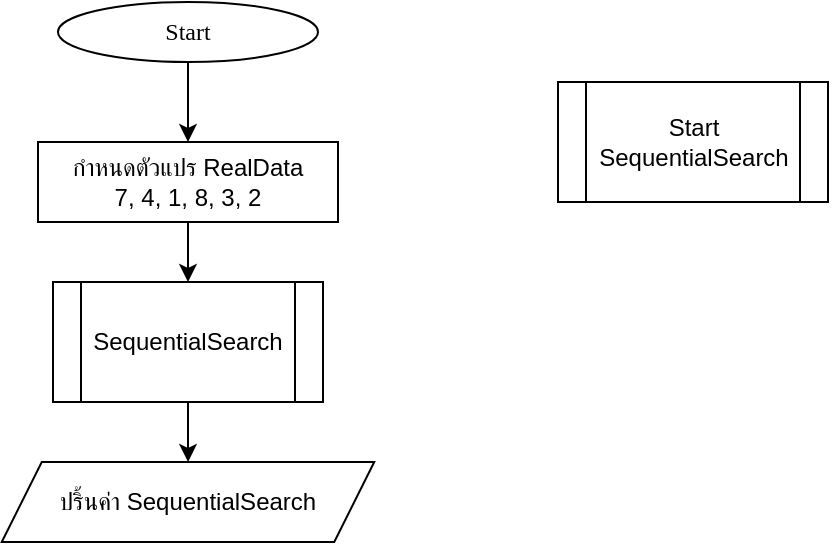 <mxfile version="25.0.3">
  <diagram name="Page-1" id="seX-xeZQWfRZG2hzAD2O">
    <mxGraphModel dx="1445" dy="1423" grid="1" gridSize="10" guides="1" tooltips="1" connect="1" arrows="1" fold="1" page="1" pageScale="1" pageWidth="850" pageHeight="1100" math="0" shadow="0">
      <root>
        <mxCell id="0" />
        <mxCell id="1" parent="0" />
        <mxCell id="qHf3B6MGzQlvMGt3Hq3a-3" value="" style="edgeStyle=orthogonalEdgeStyle;rounded=0;orthogonalLoop=1;jettySize=auto;html=1;" edge="1" parent="1" source="qHf3B6MGzQlvMGt3Hq3a-1">
          <mxGeometry relative="1" as="geometry">
            <mxPoint x="-475" y="-970" as="targetPoint" />
          </mxGeometry>
        </mxCell>
        <mxCell id="qHf3B6MGzQlvMGt3Hq3a-1" value="&lt;font data-font-src=&quot;https://fonts.googleapis.com/css?family=Sarabun&quot; face=&quot;Sarabun&quot;&gt;Start&lt;/font&gt;" style="ellipse;whiteSpace=wrap;html=1;" vertex="1" parent="1">
          <mxGeometry x="-540.0" y="-1040" width="130" height="30" as="geometry" />
        </mxCell>
        <mxCell id="qHf3B6MGzQlvMGt3Hq3a-7" value="" style="edgeStyle=orthogonalEdgeStyle;rounded=0;orthogonalLoop=1;jettySize=auto;html=1;" edge="1" parent="1" source="qHf3B6MGzQlvMGt3Hq3a-4" target="qHf3B6MGzQlvMGt3Hq3a-6">
          <mxGeometry relative="1" as="geometry" />
        </mxCell>
        <mxCell id="qHf3B6MGzQlvMGt3Hq3a-4" value="กำหนดตัวแปร&amp;nbsp;RealData&lt;div&gt;7, 4, 1, 8, 3, 2&lt;/div&gt;" style="rounded=0;whiteSpace=wrap;html=1;" vertex="1" parent="1">
          <mxGeometry x="-550" y="-970" width="150" height="40" as="geometry" />
        </mxCell>
        <mxCell id="qHf3B6MGzQlvMGt3Hq3a-9" value="" style="edgeStyle=orthogonalEdgeStyle;rounded=0;orthogonalLoop=1;jettySize=auto;html=1;" edge="1" parent="1" source="qHf3B6MGzQlvMGt3Hq3a-6" target="qHf3B6MGzQlvMGt3Hq3a-8">
          <mxGeometry relative="1" as="geometry" />
        </mxCell>
        <mxCell id="qHf3B6MGzQlvMGt3Hq3a-6" value="SequentialSearch" style="shape=process;whiteSpace=wrap;html=1;backgroundOutline=1;" vertex="1" parent="1">
          <mxGeometry x="-542.5" y="-900" width="135" height="60" as="geometry" />
        </mxCell>
        <mxCell id="qHf3B6MGzQlvMGt3Hq3a-8" value="ปริ้นค่า&amp;nbsp;SequentialSearch" style="shape=parallelogram;perimeter=parallelogramPerimeter;whiteSpace=wrap;html=1;fixedSize=1;" vertex="1" parent="1">
          <mxGeometry x="-568.12" y="-810" width="186.25" height="40" as="geometry" />
        </mxCell>
        <mxCell id="qHf3B6MGzQlvMGt3Hq3a-10" value="&lt;div&gt;Start&lt;/div&gt;SequentialSearch" style="shape=process;whiteSpace=wrap;html=1;backgroundOutline=1;" vertex="1" parent="1">
          <mxGeometry x="-290" y="-1000" width="135" height="60" as="geometry" />
        </mxCell>
      </root>
    </mxGraphModel>
  </diagram>
</mxfile>
